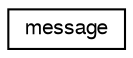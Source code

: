 digraph "Graphical Class Hierarchy"
{
  edge [fontname="FreeSans",fontsize="10",labelfontname="FreeSans",labelfontsize="10"];
  node [fontname="FreeSans",fontsize="10",shape=record];
  rankdir="LR";
  Node1 [label="message",height=0.2,width=0.4,color="black", fillcolor="white", style="filled",URL="$structmessage.html",tooltip="Specifies the packet of data that conforms a message, and which allows the communication among agents..."];
}
